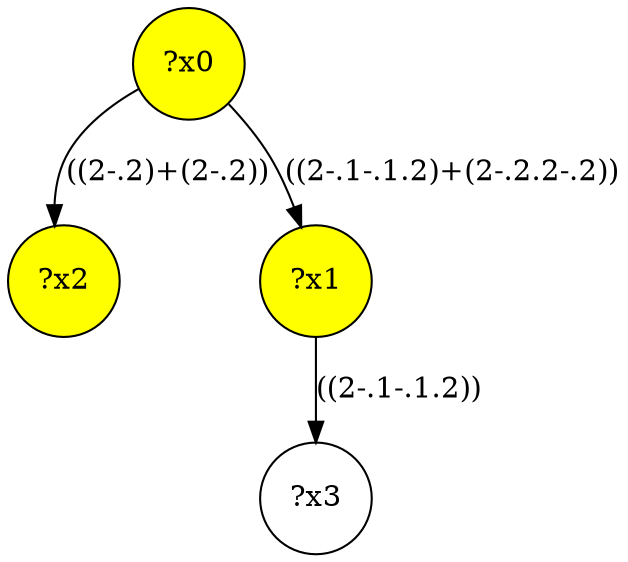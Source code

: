 digraph g {
	x0 [fillcolor="yellow", style="filled," shape=circle, label="?x0"];
	x2 [fillcolor="yellow", style="filled," shape=circle, label="?x2"];
	x1 [fillcolor="yellow", style="filled," shape=circle, label="?x1"];
	x0 -> x1 [label="((2-.1-.1.2)+(2-.2.2-.2))"];
	x0 -> x2 [label="((2-.2)+(2-.2))"];
	x3 [shape=circle, label="?x3"];
	x1 -> x3 [label="((2-.1-.1.2))"];
}
